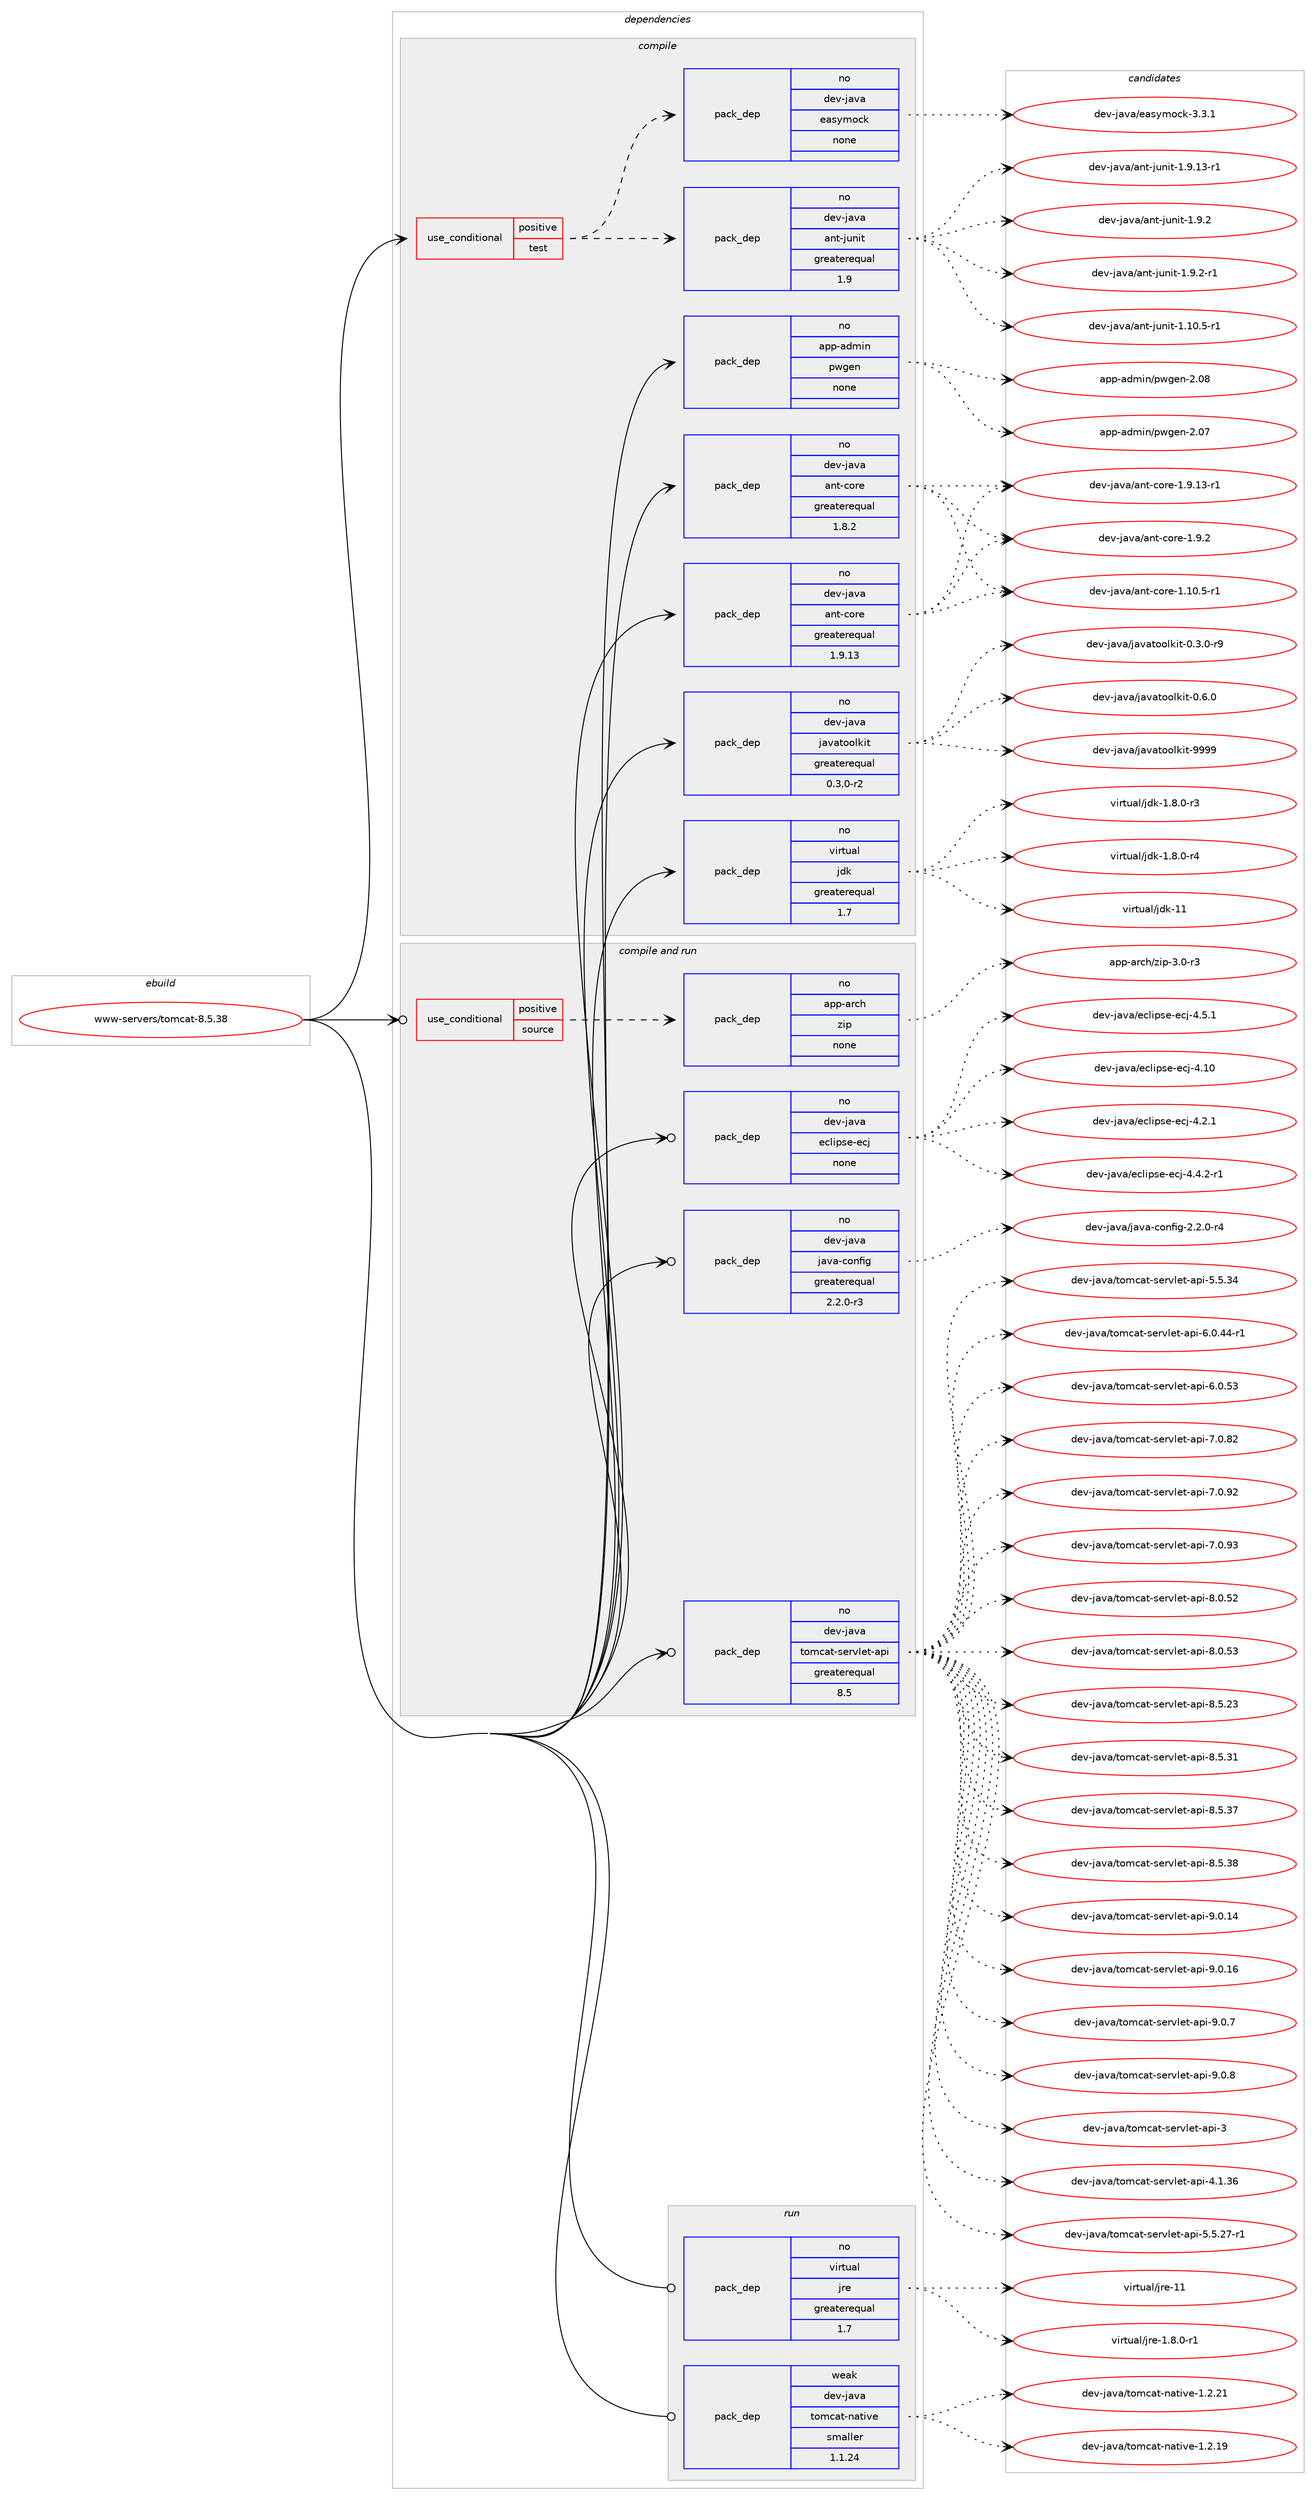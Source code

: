 digraph prolog {

# *************
# Graph options
# *************

newrank=true;
concentrate=true;
compound=true;
graph [rankdir=LR,fontname=Helvetica,fontsize=10,ranksep=1.5];#, ranksep=2.5, nodesep=0.2];
edge  [arrowhead=vee];
node  [fontname=Helvetica,fontsize=10];

# **********
# The ebuild
# **********

subgraph cluster_leftcol {
color=gray;
rank=same;
label=<<i>ebuild</i>>;
id [label="www-servers/tomcat-8.5.38", color=red, width=4, href="../www-servers/tomcat-8.5.38.svg"];
}

# ****************
# The dependencies
# ****************

subgraph cluster_midcol {
color=gray;
label=<<i>dependencies</i>>;
subgraph cluster_compile {
fillcolor="#eeeeee";
style=filled;
label=<<i>compile</i>>;
subgraph cond464870 {
dependency1752169 [label=<<TABLE BORDER="0" CELLBORDER="1" CELLSPACING="0" CELLPADDING="4"><TR><TD ROWSPAN="3" CELLPADDING="10">use_conditional</TD></TR><TR><TD>positive</TD></TR><TR><TD>test</TD></TR></TABLE>>, shape=none, color=red];
subgraph pack1257999 {
dependency1752170 [label=<<TABLE BORDER="0" CELLBORDER="1" CELLSPACING="0" CELLPADDING="4" WIDTH="220"><TR><TD ROWSPAN="6" CELLPADDING="30">pack_dep</TD></TR><TR><TD WIDTH="110">no</TD></TR><TR><TD>dev-java</TD></TR><TR><TD>ant-junit</TD></TR><TR><TD>greaterequal</TD></TR><TR><TD>1.9</TD></TR></TABLE>>, shape=none, color=blue];
}
dependency1752169:e -> dependency1752170:w [weight=20,style="dashed",arrowhead="vee"];
subgraph pack1258000 {
dependency1752171 [label=<<TABLE BORDER="0" CELLBORDER="1" CELLSPACING="0" CELLPADDING="4" WIDTH="220"><TR><TD ROWSPAN="6" CELLPADDING="30">pack_dep</TD></TR><TR><TD WIDTH="110">no</TD></TR><TR><TD>dev-java</TD></TR><TR><TD>easymock</TD></TR><TR><TD>none</TD></TR><TR><TD></TD></TR></TABLE>>, shape=none, color=blue];
}
dependency1752169:e -> dependency1752171:w [weight=20,style="dashed",arrowhead="vee"];
}
id:e -> dependency1752169:w [weight=20,style="solid",arrowhead="vee"];
subgraph pack1258001 {
dependency1752172 [label=<<TABLE BORDER="0" CELLBORDER="1" CELLSPACING="0" CELLPADDING="4" WIDTH="220"><TR><TD ROWSPAN="6" CELLPADDING="30">pack_dep</TD></TR><TR><TD WIDTH="110">no</TD></TR><TR><TD>app-admin</TD></TR><TR><TD>pwgen</TD></TR><TR><TD>none</TD></TR><TR><TD></TD></TR></TABLE>>, shape=none, color=blue];
}
id:e -> dependency1752172:w [weight=20,style="solid",arrowhead="vee"];
subgraph pack1258002 {
dependency1752173 [label=<<TABLE BORDER="0" CELLBORDER="1" CELLSPACING="0" CELLPADDING="4" WIDTH="220"><TR><TD ROWSPAN="6" CELLPADDING="30">pack_dep</TD></TR><TR><TD WIDTH="110">no</TD></TR><TR><TD>dev-java</TD></TR><TR><TD>ant-core</TD></TR><TR><TD>greaterequal</TD></TR><TR><TD>1.8.2</TD></TR></TABLE>>, shape=none, color=blue];
}
id:e -> dependency1752173:w [weight=20,style="solid",arrowhead="vee"];
subgraph pack1258003 {
dependency1752174 [label=<<TABLE BORDER="0" CELLBORDER="1" CELLSPACING="0" CELLPADDING="4" WIDTH="220"><TR><TD ROWSPAN="6" CELLPADDING="30">pack_dep</TD></TR><TR><TD WIDTH="110">no</TD></TR><TR><TD>dev-java</TD></TR><TR><TD>ant-core</TD></TR><TR><TD>greaterequal</TD></TR><TR><TD>1.9.13</TD></TR></TABLE>>, shape=none, color=blue];
}
id:e -> dependency1752174:w [weight=20,style="solid",arrowhead="vee"];
subgraph pack1258004 {
dependency1752175 [label=<<TABLE BORDER="0" CELLBORDER="1" CELLSPACING="0" CELLPADDING="4" WIDTH="220"><TR><TD ROWSPAN="6" CELLPADDING="30">pack_dep</TD></TR><TR><TD WIDTH="110">no</TD></TR><TR><TD>dev-java</TD></TR><TR><TD>javatoolkit</TD></TR><TR><TD>greaterequal</TD></TR><TR><TD>0.3.0-r2</TD></TR></TABLE>>, shape=none, color=blue];
}
id:e -> dependency1752175:w [weight=20,style="solid",arrowhead="vee"];
subgraph pack1258005 {
dependency1752176 [label=<<TABLE BORDER="0" CELLBORDER="1" CELLSPACING="0" CELLPADDING="4" WIDTH="220"><TR><TD ROWSPAN="6" CELLPADDING="30">pack_dep</TD></TR><TR><TD WIDTH="110">no</TD></TR><TR><TD>virtual</TD></TR><TR><TD>jdk</TD></TR><TR><TD>greaterequal</TD></TR><TR><TD>1.7</TD></TR></TABLE>>, shape=none, color=blue];
}
id:e -> dependency1752176:w [weight=20,style="solid",arrowhead="vee"];
}
subgraph cluster_compileandrun {
fillcolor="#eeeeee";
style=filled;
label=<<i>compile and run</i>>;
subgraph cond464871 {
dependency1752177 [label=<<TABLE BORDER="0" CELLBORDER="1" CELLSPACING="0" CELLPADDING="4"><TR><TD ROWSPAN="3" CELLPADDING="10">use_conditional</TD></TR><TR><TD>positive</TD></TR><TR><TD>source</TD></TR></TABLE>>, shape=none, color=red];
subgraph pack1258006 {
dependency1752178 [label=<<TABLE BORDER="0" CELLBORDER="1" CELLSPACING="0" CELLPADDING="4" WIDTH="220"><TR><TD ROWSPAN="6" CELLPADDING="30">pack_dep</TD></TR><TR><TD WIDTH="110">no</TD></TR><TR><TD>app-arch</TD></TR><TR><TD>zip</TD></TR><TR><TD>none</TD></TR><TR><TD></TD></TR></TABLE>>, shape=none, color=blue];
}
dependency1752177:e -> dependency1752178:w [weight=20,style="dashed",arrowhead="vee"];
}
id:e -> dependency1752177:w [weight=20,style="solid",arrowhead="odotvee"];
subgraph pack1258007 {
dependency1752179 [label=<<TABLE BORDER="0" CELLBORDER="1" CELLSPACING="0" CELLPADDING="4" WIDTH="220"><TR><TD ROWSPAN="6" CELLPADDING="30">pack_dep</TD></TR><TR><TD WIDTH="110">no</TD></TR><TR><TD>dev-java</TD></TR><TR><TD>eclipse-ecj</TD></TR><TR><TD>none</TD></TR><TR><TD></TD></TR></TABLE>>, shape=none, color=blue];
}
id:e -> dependency1752179:w [weight=20,style="solid",arrowhead="odotvee"];
subgraph pack1258008 {
dependency1752180 [label=<<TABLE BORDER="0" CELLBORDER="1" CELLSPACING="0" CELLPADDING="4" WIDTH="220"><TR><TD ROWSPAN="6" CELLPADDING="30">pack_dep</TD></TR><TR><TD WIDTH="110">no</TD></TR><TR><TD>dev-java</TD></TR><TR><TD>java-config</TD></TR><TR><TD>greaterequal</TD></TR><TR><TD>2.2.0-r3</TD></TR></TABLE>>, shape=none, color=blue];
}
id:e -> dependency1752180:w [weight=20,style="solid",arrowhead="odotvee"];
subgraph pack1258009 {
dependency1752181 [label=<<TABLE BORDER="0" CELLBORDER="1" CELLSPACING="0" CELLPADDING="4" WIDTH="220"><TR><TD ROWSPAN="6" CELLPADDING="30">pack_dep</TD></TR><TR><TD WIDTH="110">no</TD></TR><TR><TD>dev-java</TD></TR><TR><TD>tomcat-servlet-api</TD></TR><TR><TD>greaterequal</TD></TR><TR><TD>8.5</TD></TR></TABLE>>, shape=none, color=blue];
}
id:e -> dependency1752181:w [weight=20,style="solid",arrowhead="odotvee"];
}
subgraph cluster_run {
fillcolor="#eeeeee";
style=filled;
label=<<i>run</i>>;
subgraph pack1258010 {
dependency1752182 [label=<<TABLE BORDER="0" CELLBORDER="1" CELLSPACING="0" CELLPADDING="4" WIDTH="220"><TR><TD ROWSPAN="6" CELLPADDING="30">pack_dep</TD></TR><TR><TD WIDTH="110">no</TD></TR><TR><TD>virtual</TD></TR><TR><TD>jre</TD></TR><TR><TD>greaterequal</TD></TR><TR><TD>1.7</TD></TR></TABLE>>, shape=none, color=blue];
}
id:e -> dependency1752182:w [weight=20,style="solid",arrowhead="odot"];
subgraph pack1258011 {
dependency1752183 [label=<<TABLE BORDER="0" CELLBORDER="1" CELLSPACING="0" CELLPADDING="4" WIDTH="220"><TR><TD ROWSPAN="6" CELLPADDING="30">pack_dep</TD></TR><TR><TD WIDTH="110">weak</TD></TR><TR><TD>dev-java</TD></TR><TR><TD>tomcat-native</TD></TR><TR><TD>smaller</TD></TR><TR><TD>1.1.24</TD></TR></TABLE>>, shape=none, color=blue];
}
id:e -> dependency1752183:w [weight=20,style="solid",arrowhead="odot"];
}
}

# **************
# The candidates
# **************

subgraph cluster_choices {
rank=same;
color=gray;
label=<<i>candidates</i>>;

subgraph choice1257999 {
color=black;
nodesep=1;
choice100101118451069711897479711011645106117110105116454946494846534511449 [label="dev-java/ant-junit-1.10.5-r1", color=red, width=4,href="../dev-java/ant-junit-1.10.5-r1.svg"];
choice100101118451069711897479711011645106117110105116454946574649514511449 [label="dev-java/ant-junit-1.9.13-r1", color=red, width=4,href="../dev-java/ant-junit-1.9.13-r1.svg"];
choice100101118451069711897479711011645106117110105116454946574650 [label="dev-java/ant-junit-1.9.2", color=red, width=4,href="../dev-java/ant-junit-1.9.2.svg"];
choice1001011184510697118974797110116451061171101051164549465746504511449 [label="dev-java/ant-junit-1.9.2-r1", color=red, width=4,href="../dev-java/ant-junit-1.9.2-r1.svg"];
dependency1752170:e -> choice100101118451069711897479711011645106117110105116454946494846534511449:w [style=dotted,weight="100"];
dependency1752170:e -> choice100101118451069711897479711011645106117110105116454946574649514511449:w [style=dotted,weight="100"];
dependency1752170:e -> choice100101118451069711897479711011645106117110105116454946574650:w [style=dotted,weight="100"];
dependency1752170:e -> choice1001011184510697118974797110116451061171101051164549465746504511449:w [style=dotted,weight="100"];
}
subgraph choice1258000 {
color=black;
nodesep=1;
choice100101118451069711897471019711512110911199107455146514649 [label="dev-java/easymock-3.3.1", color=red, width=4,href="../dev-java/easymock-3.3.1.svg"];
dependency1752171:e -> choice100101118451069711897471019711512110911199107455146514649:w [style=dotted,weight="100"];
}
subgraph choice1258001 {
color=black;
nodesep=1;
choice971121124597100109105110471121191031011104550464855 [label="app-admin/pwgen-2.07", color=red, width=4,href="../app-admin/pwgen-2.07.svg"];
choice971121124597100109105110471121191031011104550464856 [label="app-admin/pwgen-2.08", color=red, width=4,href="../app-admin/pwgen-2.08.svg"];
dependency1752172:e -> choice971121124597100109105110471121191031011104550464855:w [style=dotted,weight="100"];
dependency1752172:e -> choice971121124597100109105110471121191031011104550464856:w [style=dotted,weight="100"];
}
subgraph choice1258002 {
color=black;
nodesep=1;
choice10010111845106971189747971101164599111114101454946494846534511449 [label="dev-java/ant-core-1.10.5-r1", color=red, width=4,href="../dev-java/ant-core-1.10.5-r1.svg"];
choice10010111845106971189747971101164599111114101454946574649514511449 [label="dev-java/ant-core-1.9.13-r1", color=red, width=4,href="../dev-java/ant-core-1.9.13-r1.svg"];
choice10010111845106971189747971101164599111114101454946574650 [label="dev-java/ant-core-1.9.2", color=red, width=4,href="../dev-java/ant-core-1.9.2.svg"];
dependency1752173:e -> choice10010111845106971189747971101164599111114101454946494846534511449:w [style=dotted,weight="100"];
dependency1752173:e -> choice10010111845106971189747971101164599111114101454946574649514511449:w [style=dotted,weight="100"];
dependency1752173:e -> choice10010111845106971189747971101164599111114101454946574650:w [style=dotted,weight="100"];
}
subgraph choice1258003 {
color=black;
nodesep=1;
choice10010111845106971189747971101164599111114101454946494846534511449 [label="dev-java/ant-core-1.10.5-r1", color=red, width=4,href="../dev-java/ant-core-1.10.5-r1.svg"];
choice10010111845106971189747971101164599111114101454946574649514511449 [label="dev-java/ant-core-1.9.13-r1", color=red, width=4,href="../dev-java/ant-core-1.9.13-r1.svg"];
choice10010111845106971189747971101164599111114101454946574650 [label="dev-java/ant-core-1.9.2", color=red, width=4,href="../dev-java/ant-core-1.9.2.svg"];
dependency1752174:e -> choice10010111845106971189747971101164599111114101454946494846534511449:w [style=dotted,weight="100"];
dependency1752174:e -> choice10010111845106971189747971101164599111114101454946574649514511449:w [style=dotted,weight="100"];
dependency1752174:e -> choice10010111845106971189747971101164599111114101454946574650:w [style=dotted,weight="100"];
}
subgraph choice1258004 {
color=black;
nodesep=1;
choice1001011184510697118974710697118971161111111081071051164548465146484511457 [label="dev-java/javatoolkit-0.3.0-r9", color=red, width=4,href="../dev-java/javatoolkit-0.3.0-r9.svg"];
choice100101118451069711897471069711897116111111108107105116454846544648 [label="dev-java/javatoolkit-0.6.0", color=red, width=4,href="../dev-java/javatoolkit-0.6.0.svg"];
choice1001011184510697118974710697118971161111111081071051164557575757 [label="dev-java/javatoolkit-9999", color=red, width=4,href="../dev-java/javatoolkit-9999.svg"];
dependency1752175:e -> choice1001011184510697118974710697118971161111111081071051164548465146484511457:w [style=dotted,weight="100"];
dependency1752175:e -> choice100101118451069711897471069711897116111111108107105116454846544648:w [style=dotted,weight="100"];
dependency1752175:e -> choice1001011184510697118974710697118971161111111081071051164557575757:w [style=dotted,weight="100"];
}
subgraph choice1258005 {
color=black;
nodesep=1;
choice11810511411611797108471061001074549465646484511451 [label="virtual/jdk-1.8.0-r3", color=red, width=4,href="../virtual/jdk-1.8.0-r3.svg"];
choice11810511411611797108471061001074549465646484511452 [label="virtual/jdk-1.8.0-r4", color=red, width=4,href="../virtual/jdk-1.8.0-r4.svg"];
choice1181051141161179710847106100107454949 [label="virtual/jdk-11", color=red, width=4,href="../virtual/jdk-11.svg"];
dependency1752176:e -> choice11810511411611797108471061001074549465646484511451:w [style=dotted,weight="100"];
dependency1752176:e -> choice11810511411611797108471061001074549465646484511452:w [style=dotted,weight="100"];
dependency1752176:e -> choice1181051141161179710847106100107454949:w [style=dotted,weight="100"];
}
subgraph choice1258006 {
color=black;
nodesep=1;
choice9711211245971149910447122105112455146484511451 [label="app-arch/zip-3.0-r3", color=red, width=4,href="../app-arch/zip-3.0-r3.svg"];
dependency1752178:e -> choice9711211245971149910447122105112455146484511451:w [style=dotted,weight="100"];
}
subgraph choice1258007 {
color=black;
nodesep=1;
choice100101118451069711897471019910810511211510145101991064552464948 [label="dev-java/eclipse-ecj-4.10", color=red, width=4,href="../dev-java/eclipse-ecj-4.10.svg"];
choice10010111845106971189747101991081051121151014510199106455246504649 [label="dev-java/eclipse-ecj-4.2.1", color=red, width=4,href="../dev-java/eclipse-ecj-4.2.1.svg"];
choice100101118451069711897471019910810511211510145101991064552465246504511449 [label="dev-java/eclipse-ecj-4.4.2-r1", color=red, width=4,href="../dev-java/eclipse-ecj-4.4.2-r1.svg"];
choice10010111845106971189747101991081051121151014510199106455246534649 [label="dev-java/eclipse-ecj-4.5.1", color=red, width=4,href="../dev-java/eclipse-ecj-4.5.1.svg"];
dependency1752179:e -> choice100101118451069711897471019910810511211510145101991064552464948:w [style=dotted,weight="100"];
dependency1752179:e -> choice10010111845106971189747101991081051121151014510199106455246504649:w [style=dotted,weight="100"];
dependency1752179:e -> choice100101118451069711897471019910810511211510145101991064552465246504511449:w [style=dotted,weight="100"];
dependency1752179:e -> choice10010111845106971189747101991081051121151014510199106455246534649:w [style=dotted,weight="100"];
}
subgraph choice1258008 {
color=black;
nodesep=1;
choice10010111845106971189747106971189745991111101021051034550465046484511452 [label="dev-java/java-config-2.2.0-r4", color=red, width=4,href="../dev-java/java-config-2.2.0-r4.svg"];
dependency1752180:e -> choice10010111845106971189747106971189745991111101021051034550465046484511452:w [style=dotted,weight="100"];
}
subgraph choice1258009 {
color=black;
nodesep=1;
choice1001011184510697118974711611110999971164511510111411810810111645971121054551 [label="dev-java/tomcat-servlet-api-3", color=red, width=4,href="../dev-java/tomcat-servlet-api-3.svg"];
choice10010111845106971189747116111109999711645115101114118108101116459711210545524649465154 [label="dev-java/tomcat-servlet-api-4.1.36", color=red, width=4,href="../dev-java/tomcat-servlet-api-4.1.36.svg"];
choice100101118451069711897471161111099997116451151011141181081011164597112105455346534650554511449 [label="dev-java/tomcat-servlet-api-5.5.27-r1", color=red, width=4,href="../dev-java/tomcat-servlet-api-5.5.27-r1.svg"];
choice10010111845106971189747116111109999711645115101114118108101116459711210545534653465152 [label="dev-java/tomcat-servlet-api-5.5.34", color=red, width=4,href="../dev-java/tomcat-servlet-api-5.5.34.svg"];
choice100101118451069711897471161111099997116451151011141181081011164597112105455446484652524511449 [label="dev-java/tomcat-servlet-api-6.0.44-r1", color=red, width=4,href="../dev-java/tomcat-servlet-api-6.0.44-r1.svg"];
choice10010111845106971189747116111109999711645115101114118108101116459711210545544648465351 [label="dev-java/tomcat-servlet-api-6.0.53", color=red, width=4,href="../dev-java/tomcat-servlet-api-6.0.53.svg"];
choice10010111845106971189747116111109999711645115101114118108101116459711210545554648465650 [label="dev-java/tomcat-servlet-api-7.0.82", color=red, width=4,href="../dev-java/tomcat-servlet-api-7.0.82.svg"];
choice10010111845106971189747116111109999711645115101114118108101116459711210545554648465750 [label="dev-java/tomcat-servlet-api-7.0.92", color=red, width=4,href="../dev-java/tomcat-servlet-api-7.0.92.svg"];
choice10010111845106971189747116111109999711645115101114118108101116459711210545554648465751 [label="dev-java/tomcat-servlet-api-7.0.93", color=red, width=4,href="../dev-java/tomcat-servlet-api-7.0.93.svg"];
choice10010111845106971189747116111109999711645115101114118108101116459711210545564648465350 [label="dev-java/tomcat-servlet-api-8.0.52", color=red, width=4,href="../dev-java/tomcat-servlet-api-8.0.52.svg"];
choice10010111845106971189747116111109999711645115101114118108101116459711210545564648465351 [label="dev-java/tomcat-servlet-api-8.0.53", color=red, width=4,href="../dev-java/tomcat-servlet-api-8.0.53.svg"];
choice10010111845106971189747116111109999711645115101114118108101116459711210545564653465051 [label="dev-java/tomcat-servlet-api-8.5.23", color=red, width=4,href="../dev-java/tomcat-servlet-api-8.5.23.svg"];
choice10010111845106971189747116111109999711645115101114118108101116459711210545564653465149 [label="dev-java/tomcat-servlet-api-8.5.31", color=red, width=4,href="../dev-java/tomcat-servlet-api-8.5.31.svg"];
choice10010111845106971189747116111109999711645115101114118108101116459711210545564653465155 [label="dev-java/tomcat-servlet-api-8.5.37", color=red, width=4,href="../dev-java/tomcat-servlet-api-8.5.37.svg"];
choice10010111845106971189747116111109999711645115101114118108101116459711210545564653465156 [label="dev-java/tomcat-servlet-api-8.5.38", color=red, width=4,href="../dev-java/tomcat-servlet-api-8.5.38.svg"];
choice10010111845106971189747116111109999711645115101114118108101116459711210545574648464952 [label="dev-java/tomcat-servlet-api-9.0.14", color=red, width=4,href="../dev-java/tomcat-servlet-api-9.0.14.svg"];
choice10010111845106971189747116111109999711645115101114118108101116459711210545574648464954 [label="dev-java/tomcat-servlet-api-9.0.16", color=red, width=4,href="../dev-java/tomcat-servlet-api-9.0.16.svg"];
choice100101118451069711897471161111099997116451151011141181081011164597112105455746484655 [label="dev-java/tomcat-servlet-api-9.0.7", color=red, width=4,href="../dev-java/tomcat-servlet-api-9.0.7.svg"];
choice100101118451069711897471161111099997116451151011141181081011164597112105455746484656 [label="dev-java/tomcat-servlet-api-9.0.8", color=red, width=4,href="../dev-java/tomcat-servlet-api-9.0.8.svg"];
dependency1752181:e -> choice1001011184510697118974711611110999971164511510111411810810111645971121054551:w [style=dotted,weight="100"];
dependency1752181:e -> choice10010111845106971189747116111109999711645115101114118108101116459711210545524649465154:w [style=dotted,weight="100"];
dependency1752181:e -> choice100101118451069711897471161111099997116451151011141181081011164597112105455346534650554511449:w [style=dotted,weight="100"];
dependency1752181:e -> choice10010111845106971189747116111109999711645115101114118108101116459711210545534653465152:w [style=dotted,weight="100"];
dependency1752181:e -> choice100101118451069711897471161111099997116451151011141181081011164597112105455446484652524511449:w [style=dotted,weight="100"];
dependency1752181:e -> choice10010111845106971189747116111109999711645115101114118108101116459711210545544648465351:w [style=dotted,weight="100"];
dependency1752181:e -> choice10010111845106971189747116111109999711645115101114118108101116459711210545554648465650:w [style=dotted,weight="100"];
dependency1752181:e -> choice10010111845106971189747116111109999711645115101114118108101116459711210545554648465750:w [style=dotted,weight="100"];
dependency1752181:e -> choice10010111845106971189747116111109999711645115101114118108101116459711210545554648465751:w [style=dotted,weight="100"];
dependency1752181:e -> choice10010111845106971189747116111109999711645115101114118108101116459711210545564648465350:w [style=dotted,weight="100"];
dependency1752181:e -> choice10010111845106971189747116111109999711645115101114118108101116459711210545564648465351:w [style=dotted,weight="100"];
dependency1752181:e -> choice10010111845106971189747116111109999711645115101114118108101116459711210545564653465051:w [style=dotted,weight="100"];
dependency1752181:e -> choice10010111845106971189747116111109999711645115101114118108101116459711210545564653465149:w [style=dotted,weight="100"];
dependency1752181:e -> choice10010111845106971189747116111109999711645115101114118108101116459711210545564653465155:w [style=dotted,weight="100"];
dependency1752181:e -> choice10010111845106971189747116111109999711645115101114118108101116459711210545564653465156:w [style=dotted,weight="100"];
dependency1752181:e -> choice10010111845106971189747116111109999711645115101114118108101116459711210545574648464952:w [style=dotted,weight="100"];
dependency1752181:e -> choice10010111845106971189747116111109999711645115101114118108101116459711210545574648464954:w [style=dotted,weight="100"];
dependency1752181:e -> choice100101118451069711897471161111099997116451151011141181081011164597112105455746484655:w [style=dotted,weight="100"];
dependency1752181:e -> choice100101118451069711897471161111099997116451151011141181081011164597112105455746484656:w [style=dotted,weight="100"];
}
subgraph choice1258010 {
color=black;
nodesep=1;
choice11810511411611797108471061141014549465646484511449 [label="virtual/jre-1.8.0-r1", color=red, width=4,href="../virtual/jre-1.8.0-r1.svg"];
choice1181051141161179710847106114101454949 [label="virtual/jre-11", color=red, width=4,href="../virtual/jre-11.svg"];
dependency1752182:e -> choice11810511411611797108471061141014549465646484511449:w [style=dotted,weight="100"];
dependency1752182:e -> choice1181051141161179710847106114101454949:w [style=dotted,weight="100"];
}
subgraph choice1258011 {
color=black;
nodesep=1;
choice100101118451069711897471161111099997116451109711610511810145494650464957 [label="dev-java/tomcat-native-1.2.19", color=red, width=4,href="../dev-java/tomcat-native-1.2.19.svg"];
choice100101118451069711897471161111099997116451109711610511810145494650465049 [label="dev-java/tomcat-native-1.2.21", color=red, width=4,href="../dev-java/tomcat-native-1.2.21.svg"];
dependency1752183:e -> choice100101118451069711897471161111099997116451109711610511810145494650464957:w [style=dotted,weight="100"];
dependency1752183:e -> choice100101118451069711897471161111099997116451109711610511810145494650465049:w [style=dotted,weight="100"];
}
}

}
